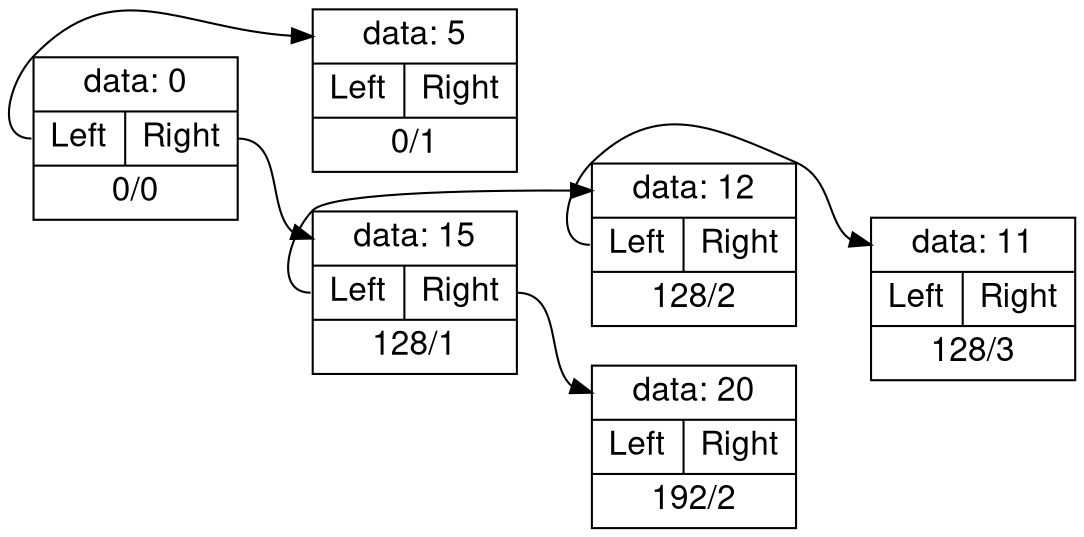 digraph g {
fontname="Helvetica,Arial,sans-serif"
node [fontname="Helvetica,Arial,sans-serif"]
edge [fontname="Helvetica,Arial,sans-serif"]

graph [
	rankdir = "LR"
];

node [
	fontsize = "16"
	shape = "ellipse"
];

edge [ ];

"0/0"[
	label = "<f0> data: 0| {<f1> Left| <f2> Right} | <f3> 0/0"
	shape = "record"
];

"0/1"[
	label = "<f0> data: 5| {<f1> Left| <f2> Right} | <f3> 0/1"
	shape = "record"
];

"0/0":f1 -> "0/1":f0

"128/1"[
	label = "<f0> data: 15| {<f1> Left| <f2> Right} | <f3> 128/1"
	shape = "record"
];

"0/0":f2 -> "128/1":f0

"128/2"[
	label = "<f0> data: 12| {<f1> Left| <f2> Right} | <f3> 128/2"
	shape = "record"
];

"128/1":f1 -> "128/2":f0

"192/2"[
	label = "<f0> data: 20| {<f1> Left| <f2> Right} | <f3> 192/2"
	shape = "record"
];

"128/1":f2 -> "192/2":f0

"128/3"[
	label = "<f0> data: 11| {<f1> Left| <f2> Right} | <f3> 128/3"
	shape = "record"
];

"128/2":f1 -> "128/3":f0

}
